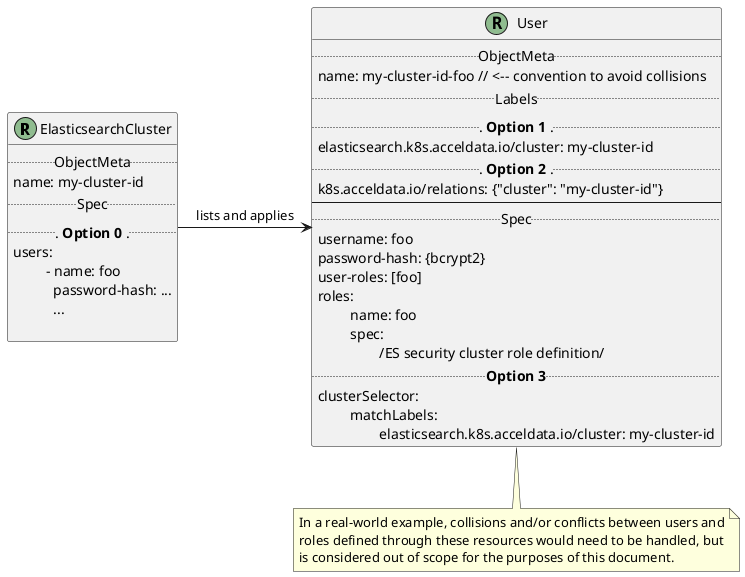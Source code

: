 @startuml resources.png
class ElasticsearchCluster << (R,darkseagreen) >> {
    .. ObjectMeta ..
    name: my-cluster-id
    .. Spec ..
    ... **Option 0** ...
    users:
    \t - name: foo
    \t   password-hash: ...
    \t   ...

}

class User << (R,darkseagreen) >> {
    .. ObjectMeta ..
        name: my-cluster-id-foo // <-- convention to avoid collisions
    .. Labels ..
    ... **Option 1** ...
        elasticsearch.k8s.acceldata.io/cluster: my-cluster-id
    ... **Option 2** ...
        k8s.acceldata.io/relations: {"cluster": "my-cluster-id"}
    --
    .. Spec ..
        username: foo
        password-hash: {bcrypt2}
        user-roles: [foo]
        roles:
        \t name: foo
        \t spec:
        \t \t /ES security cluster role definition/
    ..  **Option 3** ..
        clusterSelector:
        \t matchLabels:
        \t \t elasticsearch.k8s.acceldata.io/cluster: my-cluster-id
}

ElasticsearchCluster -> User: lists and applies

note bottom of User
In a real-world example, collisions and/or conflicts between users and
roles defined through these resources would need to be handled, but
is considered out of scope for the purposes of this document.
end note
@enduml

@startuml one-to-one.png
class ElasticsearchCluster << (R,darkseagreen) >> {
    .. ObjectMeta ..
    name: **my-cluster-id**
}

class ClusterLicense << (R,darkseagreen) >> {
    .. ObjectMeta ..
        name: **my-cluster-id**
}

ElasticsearchCluster -> ClusterLicense: get/watch by name and use
@enduml